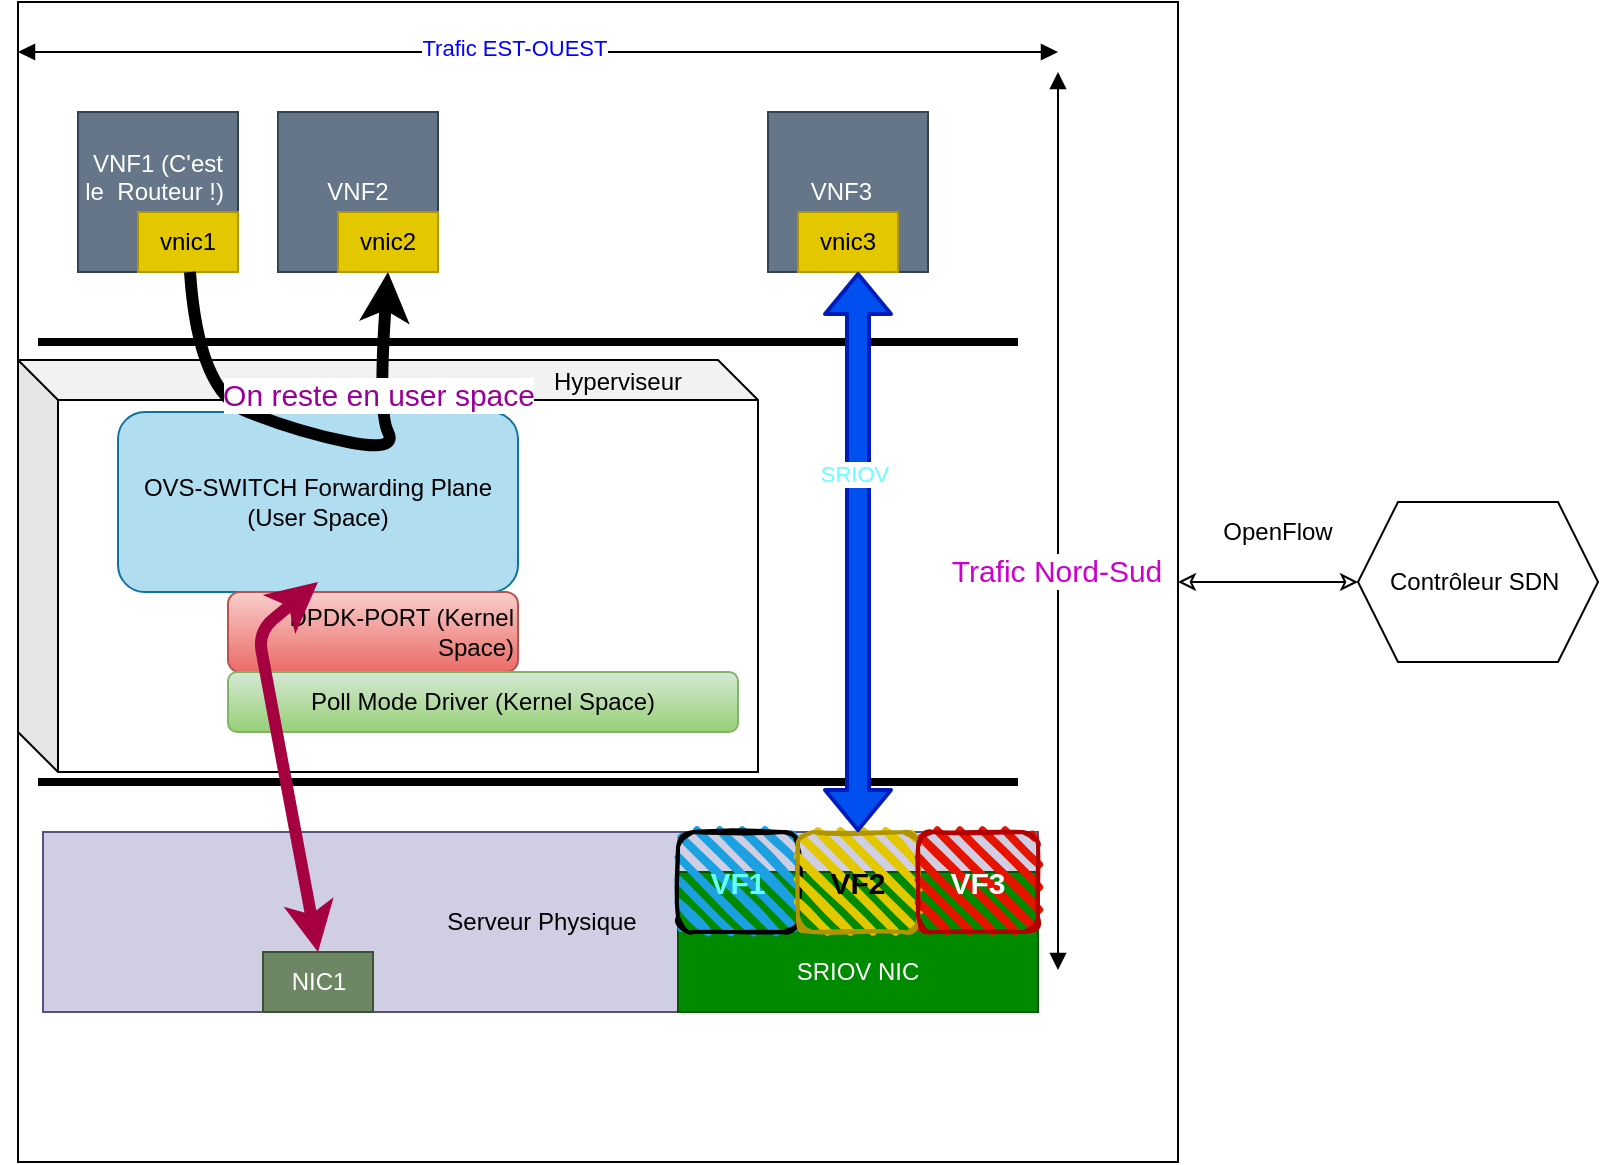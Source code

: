 <mxfile>
    <diagram id="gwVii06qqBWAzTZNw-1H" name="Page-1">
        <mxGraphModel dx="580" dy="623" grid="1" gridSize="10" guides="1" tooltips="1" connect="1" arrows="1" fold="1" page="1" pageScale="1" pageWidth="1169" pageHeight="827" math="0" shadow="0">
            <root>
                <mxCell id="0"/>
                <mxCell id="1" parent="0"/>
                <mxCell id="48" value="" style="rounded=1;whiteSpace=wrap;html=1;fontColor=#000000;" parent="1" vertex="1">
                    <mxGeometry x="120" y="310" width="370" height="170" as="geometry"/>
                </mxCell>
                <mxCell id="3" value="Ca" style="rounded=0;whiteSpace=wrap;html=1;" parent="1" vertex="1">
                    <mxGeometry x="90" y="105" width="580" height="580" as="geometry"/>
                </mxCell>
                <mxCell id="4" value="VNF1 (C'est le&amp;nbsp; Routeur !)&amp;nbsp;&lt;br&gt;&lt;br&gt;" style="whiteSpace=wrap;html=1;aspect=fixed;fillColor=#647687;fontColor=#ffffff;strokeColor=#314354;" parent="1" vertex="1">
                    <mxGeometry x="120" y="160" width="80" height="80" as="geometry"/>
                </mxCell>
                <mxCell id="5" value="VNF3&amp;nbsp;&amp;nbsp;" style="whiteSpace=wrap;html=1;aspect=fixed;fillColor=#647687;fontColor=#ffffff;strokeColor=#314354;" parent="1" vertex="1">
                    <mxGeometry x="465" y="160" width="80" height="80" as="geometry"/>
                </mxCell>
                <mxCell id="6" value="VNF2" style="whiteSpace=wrap;html=1;aspect=fixed;fillColor=#647687;fontColor=#ffffff;strokeColor=#314354;" parent="1" vertex="1">
                    <mxGeometry x="220" y="160" width="80" height="80" as="geometry"/>
                </mxCell>
                <mxCell id="10" value="" style="line;strokeWidth=4;html=1;perimeter=backbonePerimeter;points=[];outlineConnect=0;" parent="1" vertex="1">
                    <mxGeometry x="100" y="270" width="490" height="10" as="geometry"/>
                </mxCell>
                <mxCell id="12" value="" style="line;strokeWidth=4;html=1;perimeter=backbonePerimeter;points=[];outlineConnect=0;" parent="1" vertex="1">
                    <mxGeometry x="100" y="490" width="490" height="10" as="geometry"/>
                </mxCell>
                <mxCell id="14" value="" style="shape=cube;whiteSpace=wrap;html=1;boundedLbl=1;backgroundOutline=1;darkOpacity=0.05;darkOpacity2=0.1;" parent="1" vertex="1">
                    <mxGeometry x="90" y="284" width="370" height="206" as="geometry"/>
                </mxCell>
                <mxCell id="25" value="vnic1" style="rounded=0;whiteSpace=wrap;html=1;fillColor=#e3c800;fontColor=#000000;strokeColor=#B09500;" parent="1" vertex="1">
                    <mxGeometry x="150" y="210" width="50" height="30" as="geometry"/>
                </mxCell>
                <mxCell id="26" value="" style="edgeStyle=none;html=1;endArrow=none;entryX=0.25;entryY=1;entryDx=0;entryDy=0;" parent="1" source="4" target="25" edge="1">
                    <mxGeometry relative="1" as="geometry">
                        <mxPoint x="182.857" y="240" as="sourcePoint"/>
                        <mxPoint x="254.286" y="240" as="targetPoint"/>
                        <Array as="points"/>
                    </mxGeometry>
                </mxCell>
                <mxCell id="27" value="vnic2" style="rounded=0;whiteSpace=wrap;html=1;fillColor=#e3c800;fontColor=#000000;strokeColor=#B09500;" parent="1" vertex="1">
                    <mxGeometry x="250" y="210" width="50" height="30" as="geometry"/>
                </mxCell>
                <mxCell id="28" value="vnic3" style="rounded=0;whiteSpace=wrap;html=1;fillColor=#e3c800;fontColor=#000000;strokeColor=#B09500;" parent="1" vertex="1">
                    <mxGeometry x="480" y="210" width="50" height="30" as="geometry"/>
                </mxCell>
                <mxCell id="30" value="" style="endArrow=block;html=1;startArrow=block;startFill=1;endFill=1;" parent="1" edge="1">
                    <mxGeometry width="50" height="50" relative="1" as="geometry">
                        <mxPoint x="90" y="130" as="sourcePoint"/>
                        <mxPoint x="610" y="130" as="targetPoint"/>
                    </mxGeometry>
                </mxCell>
                <mxCell id="31" value="Trafic EST-OUEST" style="edgeLabel;html=1;align=center;verticalAlign=middle;resizable=0;points=[];fontColor=#0000FF;" parent="30" vertex="1" connectable="0">
                    <mxGeometry x="-0.049" y="2" relative="1" as="geometry">
                        <mxPoint as="offset"/>
                    </mxGeometry>
                </mxCell>
                <mxCell id="57" value="" style="edgeStyle=none;html=1;fontColor=#000000;startArrow=block;startFill=1;endArrow=classic;endFill=0;strokeWidth=6;" parent="1" source="32" target="48" edge="1">
                    <mxGeometry relative="1" as="geometry"/>
                </mxCell>
                <mxCell id="32" value="Hyperviseur&lt;br&gt;" style="text;html=1;strokeColor=none;fillColor=none;align=center;verticalAlign=middle;whiteSpace=wrap;rounded=0;" parent="1" vertex="1">
                    <mxGeometry x="360" y="280" width="60" height="30" as="geometry"/>
                </mxCell>
                <mxCell id="36" style="edgeStyle=none;html=1;entryX=1;entryY=0.5;entryDx=0;entryDy=0;startArrow=classic;startFill=0;endArrow=classic;endFill=0;" parent="1" source="33" target="3" edge="1">
                    <mxGeometry relative="1" as="geometry"/>
                </mxCell>
                <mxCell id="33" value="Contrôleur SDN&amp;nbsp;" style="shape=hexagon;perimeter=hexagonPerimeter2;whiteSpace=wrap;html=1;fixedSize=1;" parent="1" vertex="1">
                    <mxGeometry x="760" y="355" width="120" height="80" as="geometry"/>
                </mxCell>
                <mxCell id="37" value="&lt;font color=&quot;#000000&quot;&gt;Serveur Physique&lt;/font&gt;" style="rounded=0;whiteSpace=wrap;html=1;fillColor=#d0cee2;strokeColor=#56517e;" parent="1" vertex="1">
                    <mxGeometry x="102.5" y="520" width="497.5" height="90" as="geometry"/>
                </mxCell>
                <mxCell id="41" value="NIC1" style="rounded=0;whiteSpace=wrap;html=1;fillColor=#6d8764;fontColor=#ffffff;strokeColor=#3A5431;" parent="1" vertex="1">
                    <mxGeometry x="212.5" y="580" width="55" height="30" as="geometry"/>
                </mxCell>
                <mxCell id="42" value="&lt;br&gt;&lt;br&gt;SRIOV NIC" style="rounded=0;whiteSpace=wrap;html=1;fillColor=#008a00;fontColor=#ffffff;strokeColor=#005700;" parent="1" vertex="1">
                    <mxGeometry x="420" y="540" width="180" height="70" as="geometry"/>
                </mxCell>
                <mxCell id="43" value="OpenFlow" style="text;html=1;strokeColor=none;fillColor=none;align=center;verticalAlign=middle;whiteSpace=wrap;rounded=0;" parent="1" vertex="1">
                    <mxGeometry x="690" y="355" width="60" height="30" as="geometry"/>
                </mxCell>
                <mxCell id="45" value="OVS-SWITCH Forwarding Plane&lt;br&gt;(User Space)" style="rounded=1;whiteSpace=wrap;html=1;fillColor=#b1ddf0;strokeColor=#10739e;fontColor=#000000;" parent="1" vertex="1">
                    <mxGeometry x="140" y="310" width="200" height="90" as="geometry"/>
                </mxCell>
                <mxCell id="46" value="DPDK-PORT (Kernel Space)" style="rounded=1;whiteSpace=wrap;html=1;fillColor=#f8cecc;gradientColor=#ea6b66;strokeColor=#b85450;fontColor=#000000;align=right;" parent="1" vertex="1">
                    <mxGeometry x="195" y="400" width="145" height="40" as="geometry"/>
                </mxCell>
                <mxCell id="47" value="Poll Mode Driver (Kernel Space)" style="rounded=1;whiteSpace=wrap;html=1;fillColor=#d5e8d4;gradientColor=#97d077;strokeColor=#82b366;fontColor=#000000;" parent="1" vertex="1">
                    <mxGeometry x="195" y="440" width="255" height="30" as="geometry"/>
                </mxCell>
                <mxCell id="53" value="" style="endArrow=classic;startArrow=classic;html=1;fontColor=#000000;exitX=0.5;exitY=0;exitDx=0;exitDy=0;fillColor=#d80073;strokeColor=#A50040;strokeWidth=6;" parent="1" source="41" edge="1">
                    <mxGeometry width="50" height="50" relative="1" as="geometry">
                        <mxPoint x="190" y="445" as="sourcePoint"/>
                        <mxPoint x="240" y="395" as="targetPoint"/>
                        <Array as="points">
                            <mxPoint x="210" y="420"/>
                        </Array>
                    </mxGeometry>
                </mxCell>
                <mxCell id="60" value="" style="curved=1;endArrow=classic;html=1;fontColor=#66FFFF;strokeWidth=6;entryX=0.5;entryY=1;entryDx=0;entryDy=0;" parent="1" source="25" target="27" edge="1">
                    <mxGeometry width="50" height="50" relative="1" as="geometry">
                        <mxPoint x="270" y="360" as="sourcePoint"/>
                        <mxPoint x="320" y="310" as="targetPoint"/>
                        <Array as="points">
                            <mxPoint x="180" y="300"/>
                            <mxPoint x="230" y="320"/>
                            <mxPoint x="280" y="330"/>
                            <mxPoint x="270" y="310"/>
                        </Array>
                    </mxGeometry>
                </mxCell>
                <mxCell id="70" value="&lt;font color=&quot;#990099&quot;&gt;On reste en user space&lt;/font&gt;" style="edgeLabel;html=1;align=center;verticalAlign=middle;resizable=0;points=[];fontSize=15;fontColor=#000000;" parent="60" vertex="1" connectable="0">
                    <mxGeometry x="0.527" y="1" relative="1" as="geometry">
                        <mxPoint as="offset"/>
                    </mxGeometry>
                </mxCell>
                <mxCell id="63" value="VF1" style="rounded=1;whiteSpace=wrap;html=1;strokeWidth=2;fillWeight=4;hachureGap=8;hachureAngle=45;fillColor=#1ba1e2;sketch=1;fontColor=#66FFFF;fontSize=15;fontStyle=1" parent="1" vertex="1">
                    <mxGeometry x="420" y="520" width="60" height="50" as="geometry"/>
                </mxCell>
                <mxCell id="64" value="&lt;font style=&quot;font-size: 15px&quot;&gt;&lt;b&gt;VF2&lt;/b&gt;&lt;/font&gt;" style="rounded=1;whiteSpace=wrap;html=1;strokeWidth=2;fillWeight=4;hachureGap=8;hachureAngle=45;fillColor=#e3c800;sketch=1;fontColor=#000000;strokeColor=#B09500;" parent="1" vertex="1">
                    <mxGeometry x="480" y="520" width="60" height="50" as="geometry"/>
                </mxCell>
                <mxCell id="65" value="VF3" style="rounded=1;whiteSpace=wrap;html=1;strokeWidth=2;fillWeight=4;hachureGap=8;hachureAngle=45;fillColor=#e51400;sketch=1;fontColor=#ffffff;strokeColor=#B20000;fontSize=15;fontStyle=1" parent="1" vertex="1">
                    <mxGeometry x="540" y="520" width="60" height="50" as="geometry"/>
                </mxCell>
                <mxCell id="68" value="" style="shape=flexArrow;endArrow=classic;startArrow=classic;html=1;fontColor=#66FFFF;strokeWidth=2;exitX=0.5;exitY=0;exitDx=0;exitDy=0;fillColor=#0050ef;strokeColor=#001DBC;" parent="1" source="64" edge="1">
                    <mxGeometry width="100" height="100" relative="1" as="geometry">
                        <mxPoint x="330" y="410" as="sourcePoint"/>
                        <mxPoint x="510" y="240" as="targetPoint"/>
                    </mxGeometry>
                </mxCell>
                <mxCell id="69" value="SRIOV" style="edgeLabel;html=1;align=center;verticalAlign=middle;resizable=0;points=[];fontColor=#66FFFF;" parent="68" vertex="1" connectable="0">
                    <mxGeometry x="0.28" y="2" relative="1" as="geometry">
                        <mxPoint as="offset"/>
                    </mxGeometry>
                </mxCell>
                <mxCell id="71" value="" style="endArrow=block;html=1;startArrow=block;startFill=1;endFill=1;" parent="1" edge="1">
                    <mxGeometry width="50" height="50" relative="1" as="geometry">
                        <mxPoint x="610" y="589" as="sourcePoint"/>
                        <mxPoint x="610" y="140" as="targetPoint"/>
                    </mxGeometry>
                </mxCell>
                <mxCell id="73" value="Trafic Nord-Sud" style="edgeLabel;html=1;align=center;verticalAlign=middle;resizable=0;points=[];fontSize=15;fontColor=#CC00CC;" parent="71" vertex="1" connectable="0">
                    <mxGeometry x="-0.108" y="1" relative="1" as="geometry">
                        <mxPoint as="offset"/>
                    </mxGeometry>
                </mxCell>
            </root>
        </mxGraphModel>
    </diagram>
</mxfile>